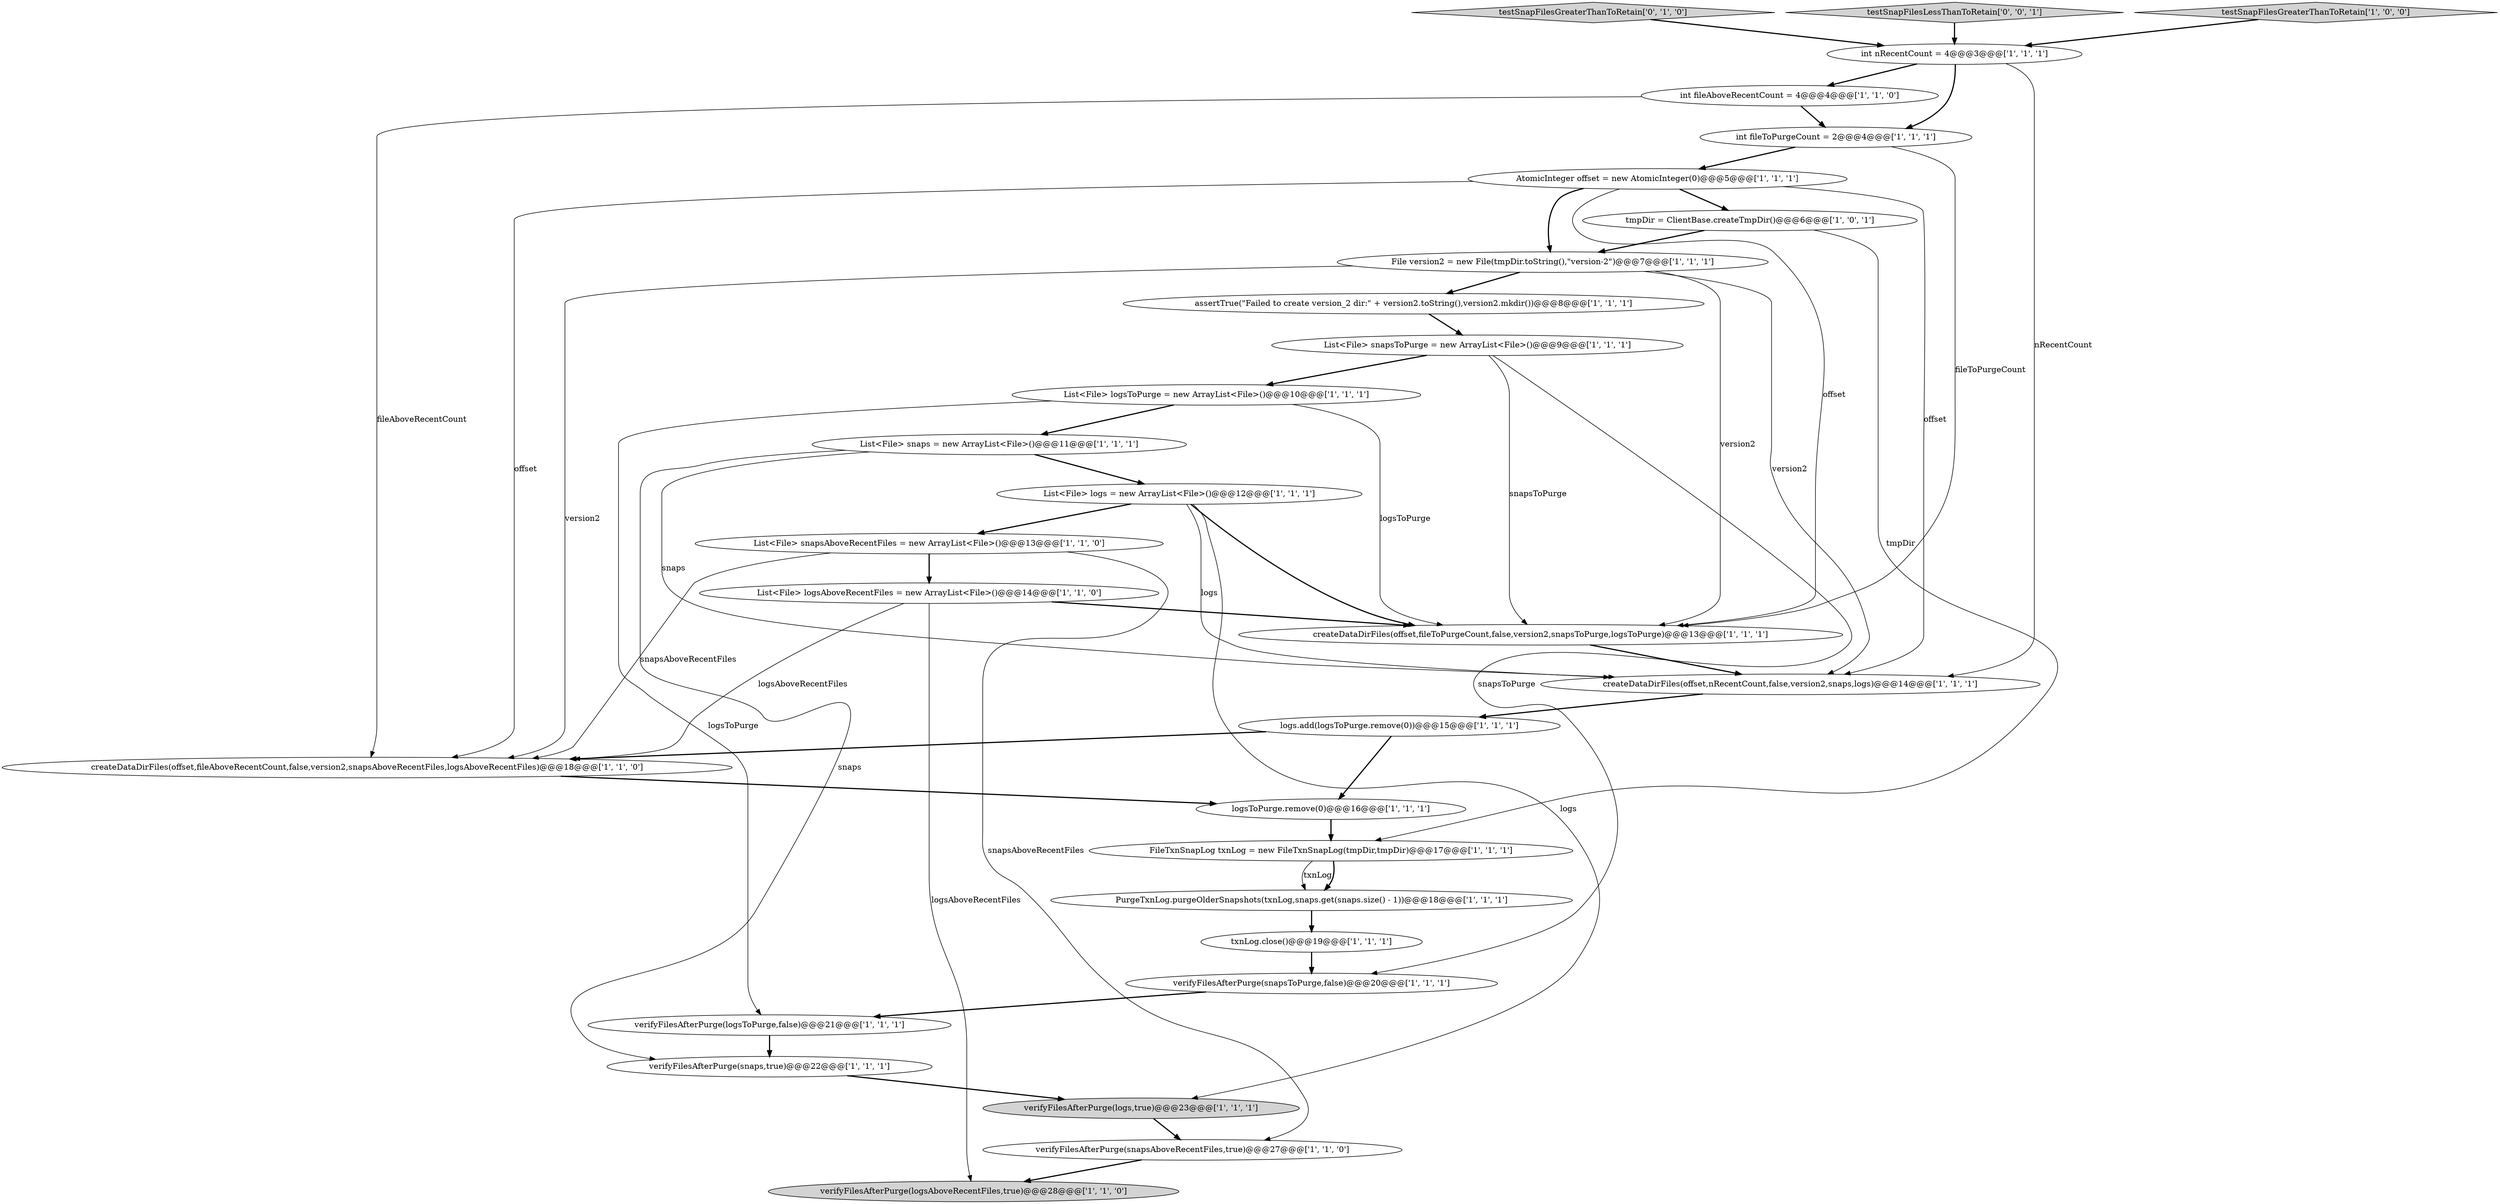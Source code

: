 digraph {
6 [style = filled, label = "tmpDir = ClientBase.createTmpDir()@@@6@@@['1', '0', '1']", fillcolor = white, shape = ellipse image = "AAA0AAABBB1BBB"];
0 [style = filled, label = "createDataDirFiles(offset,nRecentCount,false,version2,snaps,logs)@@@14@@@['1', '1', '1']", fillcolor = white, shape = ellipse image = "AAA0AAABBB1BBB"];
23 [style = filled, label = "File version2 = new File(tmpDir.toString(),\"version-2\")@@@7@@@['1', '1', '1']", fillcolor = white, shape = ellipse image = "AAA0AAABBB1BBB"];
7 [style = filled, label = "verifyFilesAfterPurge(logs,true)@@@23@@@['1', '1', '1']", fillcolor = lightgray, shape = ellipse image = "AAA0AAABBB1BBB"];
20 [style = filled, label = "List<File> snapsAboveRecentFiles = new ArrayList<File>()@@@13@@@['1', '1', '0']", fillcolor = white, shape = ellipse image = "AAA0AAABBB1BBB"];
15 [style = filled, label = "List<File> logs = new ArrayList<File>()@@@12@@@['1', '1', '1']", fillcolor = white, shape = ellipse image = "AAA0AAABBB1BBB"];
4 [style = filled, label = "createDataDirFiles(offset,fileAboveRecentCount,false,version2,snapsAboveRecentFiles,logsAboveRecentFiles)@@@18@@@['1', '1', '0']", fillcolor = white, shape = ellipse image = "AAA0AAABBB1BBB"];
25 [style = filled, label = "assertTrue(\"Failed to create version_2 dir:\" + version2.toString(),version2.mkdir())@@@8@@@['1', '1', '1']", fillcolor = white, shape = ellipse image = "AAA0AAABBB1BBB"];
5 [style = filled, label = "verifyFilesAfterPurge(snapsAboveRecentFiles,true)@@@27@@@['1', '1', '0']", fillcolor = white, shape = ellipse image = "AAA0AAABBB1BBB"];
11 [style = filled, label = "verifyFilesAfterPurge(logsAboveRecentFiles,true)@@@28@@@['1', '1', '0']", fillcolor = lightgray, shape = ellipse image = "AAA0AAABBB1BBB"];
16 [style = filled, label = "List<File> snaps = new ArrayList<File>()@@@11@@@['1', '1', '1']", fillcolor = white, shape = ellipse image = "AAA0AAABBB1BBB"];
28 [style = filled, label = "testSnapFilesGreaterThanToRetain['0', '1', '0']", fillcolor = lightgray, shape = diamond image = "AAA0AAABBB2BBB"];
14 [style = filled, label = "txnLog.close()@@@19@@@['1', '1', '1']", fillcolor = white, shape = ellipse image = "AAA0AAABBB1BBB"];
24 [style = filled, label = "FileTxnSnapLog txnLog = new FileTxnSnapLog(tmpDir,tmpDir)@@@17@@@['1', '1', '1']", fillcolor = white, shape = ellipse image = "AAA0AAABBB1BBB"];
3 [style = filled, label = "createDataDirFiles(offset,fileToPurgeCount,false,version2,snapsToPurge,logsToPurge)@@@13@@@['1', '1', '1']", fillcolor = white, shape = ellipse image = "AAA0AAABBB1BBB"];
27 [style = filled, label = "AtomicInteger offset = new AtomicInteger(0)@@@5@@@['1', '1', '1']", fillcolor = white, shape = ellipse image = "AAA0AAABBB1BBB"];
17 [style = filled, label = "verifyFilesAfterPurge(snaps,true)@@@22@@@['1', '1', '1']", fillcolor = white, shape = ellipse image = "AAA0AAABBB1BBB"];
8 [style = filled, label = "int nRecentCount = 4@@@3@@@['1', '1', '1']", fillcolor = white, shape = ellipse image = "AAA0AAABBB1BBB"];
9 [style = filled, label = "logs.add(logsToPurge.remove(0))@@@15@@@['1', '1', '1']", fillcolor = white, shape = ellipse image = "AAA0AAABBB1BBB"];
18 [style = filled, label = "List<File> logsAboveRecentFiles = new ArrayList<File>()@@@14@@@['1', '1', '0']", fillcolor = white, shape = ellipse image = "AAA0AAABBB1BBB"];
1 [style = filled, label = "int fileAboveRecentCount = 4@@@4@@@['1', '1', '0']", fillcolor = white, shape = ellipse image = "AAA0AAABBB1BBB"];
26 [style = filled, label = "int fileToPurgeCount = 2@@@4@@@['1', '1', '1']", fillcolor = white, shape = ellipse image = "AAA0AAABBB1BBB"];
29 [style = filled, label = "testSnapFilesLessThanToRetain['0', '0', '1']", fillcolor = lightgray, shape = diamond image = "AAA0AAABBB3BBB"];
2 [style = filled, label = "testSnapFilesGreaterThanToRetain['1', '0', '0']", fillcolor = lightgray, shape = diamond image = "AAA0AAABBB1BBB"];
10 [style = filled, label = "verifyFilesAfterPurge(logsToPurge,false)@@@21@@@['1', '1', '1']", fillcolor = white, shape = ellipse image = "AAA0AAABBB1BBB"];
12 [style = filled, label = "List<File> logsToPurge = new ArrayList<File>()@@@10@@@['1', '1', '1']", fillcolor = white, shape = ellipse image = "AAA0AAABBB1BBB"];
19 [style = filled, label = "verifyFilesAfterPurge(snapsToPurge,false)@@@20@@@['1', '1', '1']", fillcolor = white, shape = ellipse image = "AAA0AAABBB1BBB"];
22 [style = filled, label = "logsToPurge.remove(0)@@@16@@@['1', '1', '1']", fillcolor = white, shape = ellipse image = "AAA0AAABBB1BBB"];
21 [style = filled, label = "List<File> snapsToPurge = new ArrayList<File>()@@@9@@@['1', '1', '1']", fillcolor = white, shape = ellipse image = "AAA0AAABBB1BBB"];
13 [style = filled, label = "PurgeTxnLog.purgeOlderSnapshots(txnLog,snaps.get(snaps.size() - 1))@@@18@@@['1', '1', '1']", fillcolor = white, shape = ellipse image = "AAA0AAABBB1BBB"];
9->22 [style = bold, label=""];
16->15 [style = bold, label=""];
29->8 [style = bold, label=""];
23->25 [style = bold, label=""];
18->3 [style = bold, label=""];
0->9 [style = bold, label=""];
23->3 [style = solid, label="version2"];
26->3 [style = solid, label="fileToPurgeCount"];
6->23 [style = bold, label=""];
16->17 [style = solid, label="snaps"];
9->4 [style = bold, label=""];
18->11 [style = solid, label="logsAboveRecentFiles"];
27->0 [style = solid, label="offset"];
14->19 [style = bold, label=""];
19->10 [style = bold, label=""];
10->17 [style = bold, label=""];
12->16 [style = bold, label=""];
1->4 [style = solid, label="fileAboveRecentCount"];
1->26 [style = bold, label=""];
15->3 [style = bold, label=""];
23->0 [style = solid, label="version2"];
18->4 [style = solid, label="logsAboveRecentFiles"];
6->24 [style = solid, label="tmpDir"];
27->6 [style = bold, label=""];
20->4 [style = solid, label="snapsAboveRecentFiles"];
3->0 [style = bold, label=""];
27->3 [style = solid, label="offset"];
21->12 [style = bold, label=""];
17->7 [style = bold, label=""];
20->18 [style = bold, label=""];
8->1 [style = bold, label=""];
26->27 [style = bold, label=""];
7->5 [style = bold, label=""];
12->3 [style = solid, label="logsToPurge"];
8->0 [style = solid, label="nRecentCount"];
27->4 [style = solid, label="offset"];
12->10 [style = solid, label="logsToPurge"];
15->20 [style = bold, label=""];
28->8 [style = bold, label=""];
23->4 [style = solid, label="version2"];
21->3 [style = solid, label="snapsToPurge"];
24->13 [style = solid, label="txnLog"];
21->19 [style = solid, label="snapsToPurge"];
16->0 [style = solid, label="snaps"];
15->0 [style = solid, label="logs"];
15->7 [style = solid, label="logs"];
27->23 [style = bold, label=""];
5->11 [style = bold, label=""];
22->24 [style = bold, label=""];
13->14 [style = bold, label=""];
4->22 [style = bold, label=""];
20->5 [style = solid, label="snapsAboveRecentFiles"];
25->21 [style = bold, label=""];
2->8 [style = bold, label=""];
24->13 [style = bold, label=""];
8->26 [style = bold, label=""];
}
